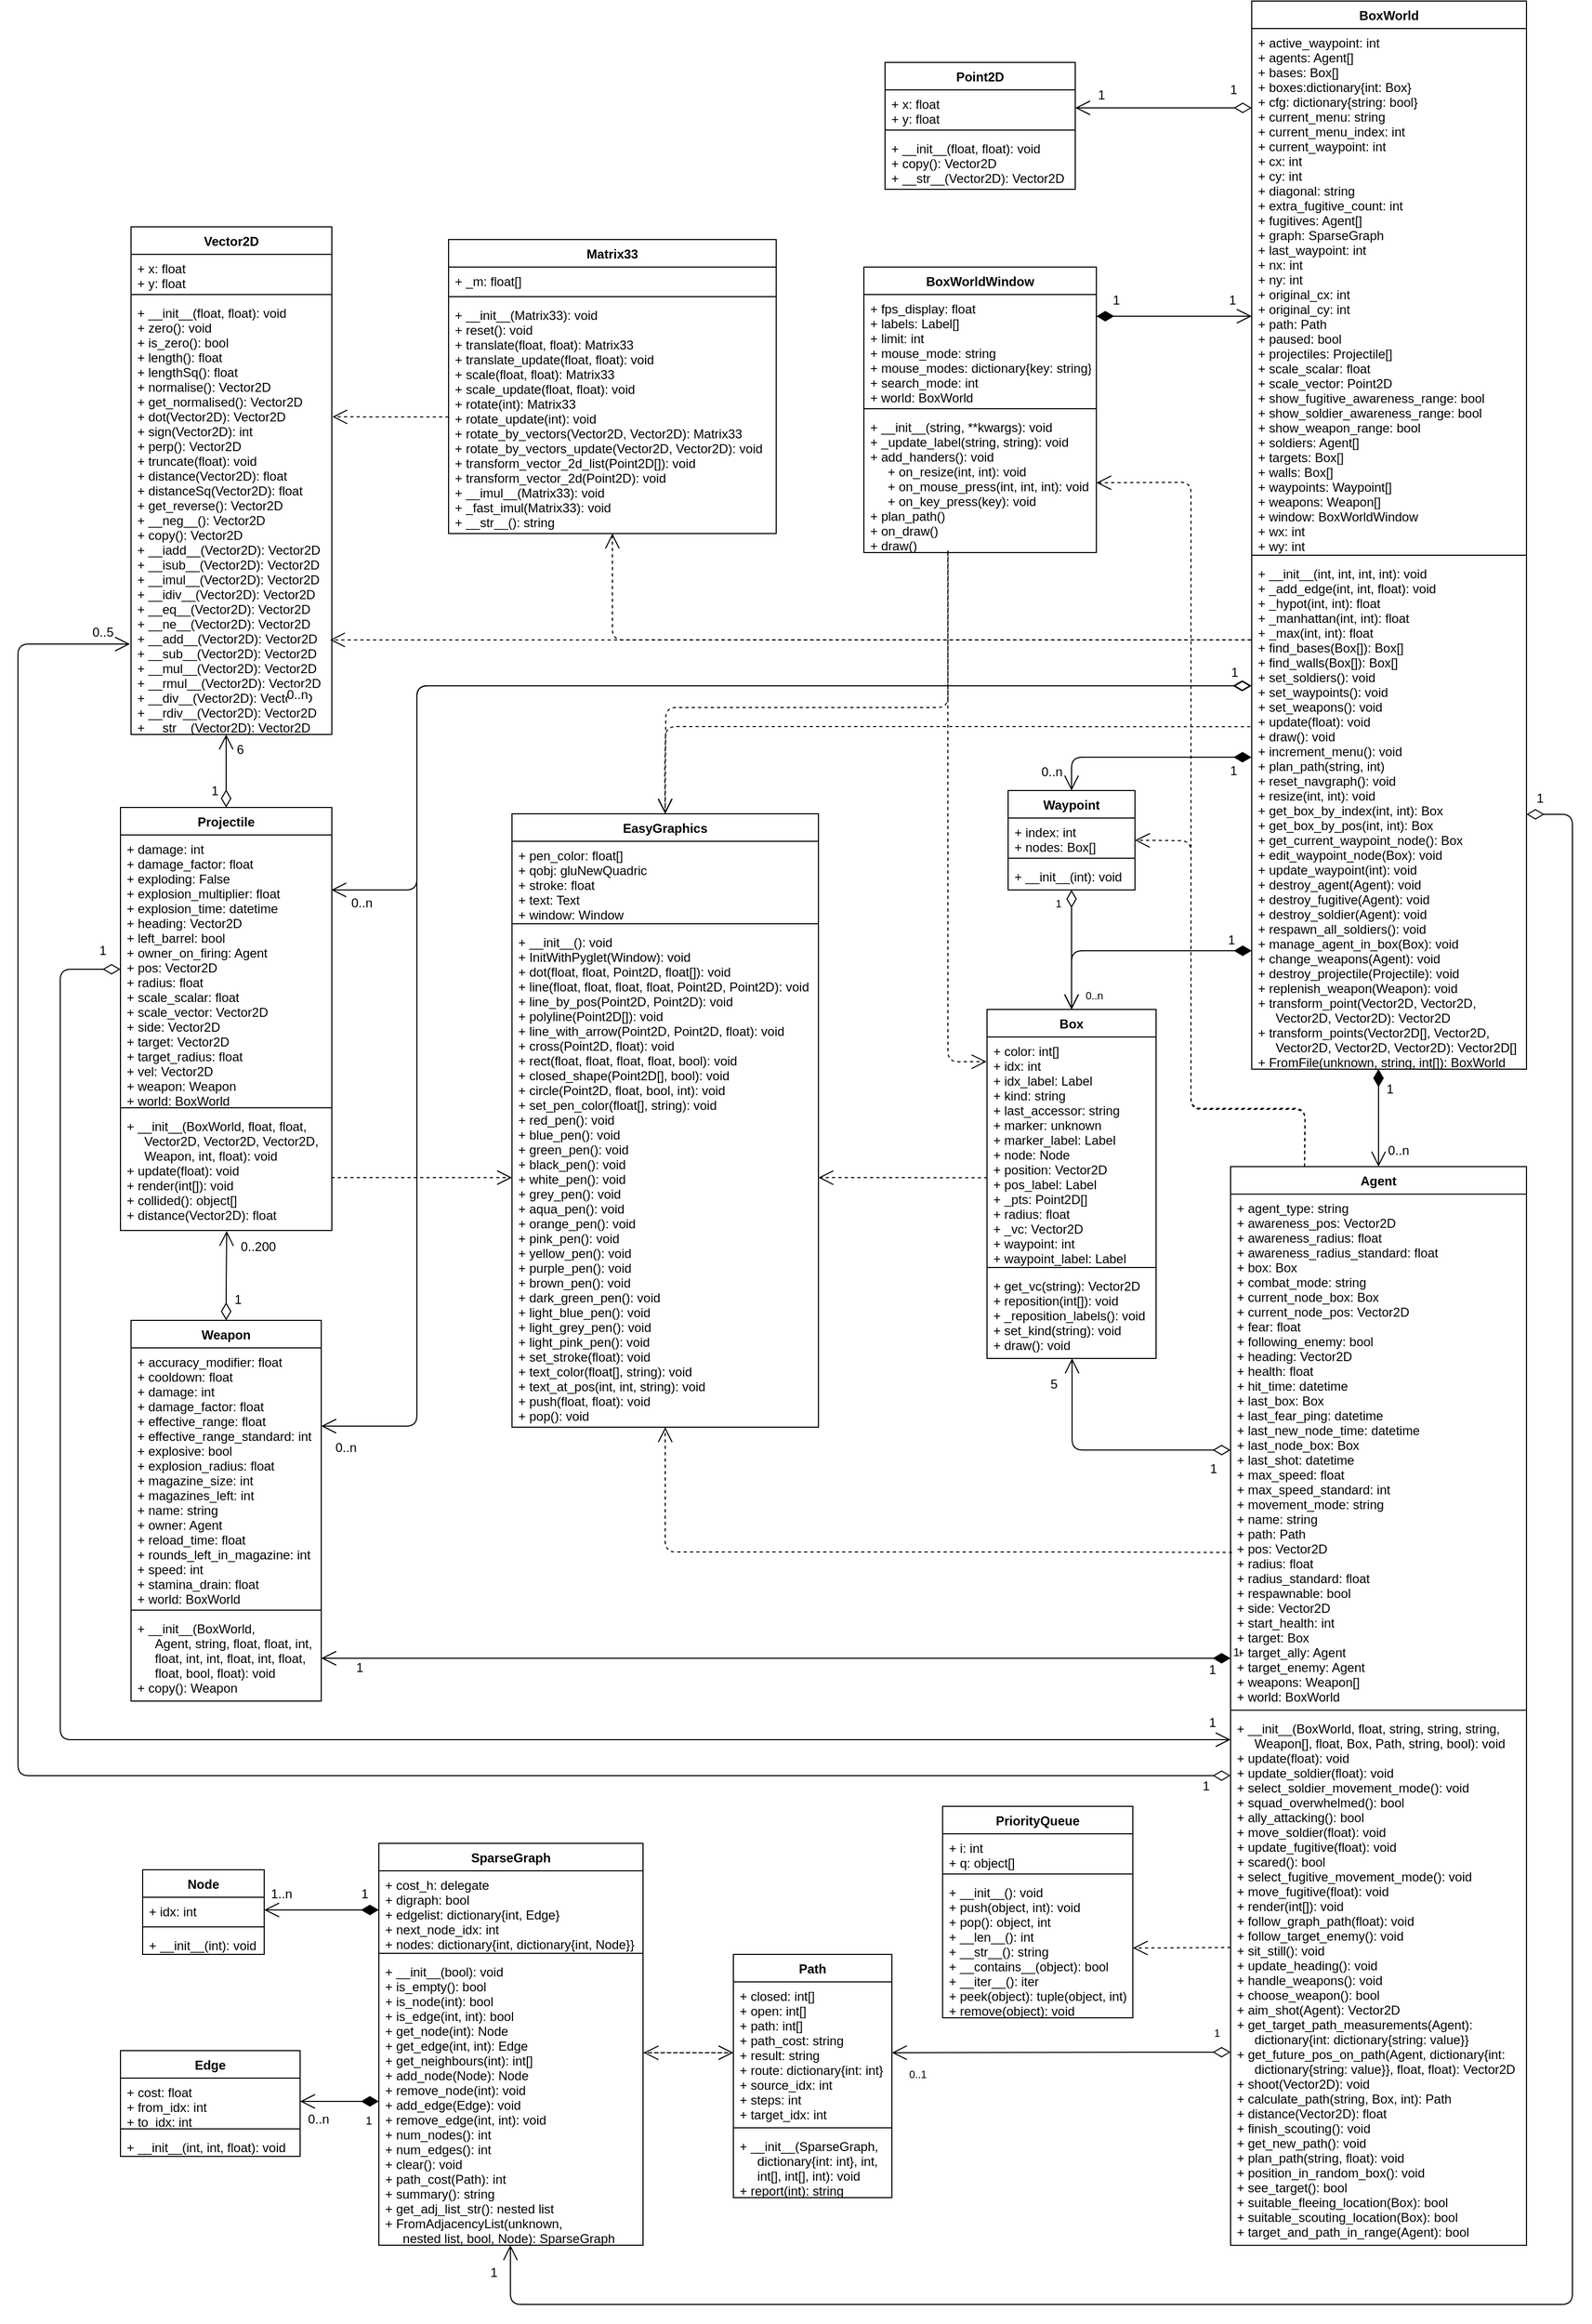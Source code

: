 <mxfile version="10.7.7" type="device"><diagram id="kBVeQLjihvuIr3LydvSI" name="Page-1"><mxGraphModel dx="4922" dy="1430" grid="1" gridSize="10" guides="1" tooltips="1" connect="1" arrows="1" fold="1" page="1" pageScale="1" pageWidth="827" pageHeight="1169" math="0" shadow="0"><root><mxCell id="0"/><mxCell id="1" parent="0"/><mxCell id="RNA4TJgJuPubmqXRh0Bs-9" value="Waypoint" style="swimlane;fontStyle=1;align=center;verticalAlign=top;childLayout=stackLayout;horizontal=1;startSize=26;horizontalStack=0;resizeParent=1;resizeParentMax=0;resizeLast=0;collapsible=1;marginBottom=0;" parent="1" vertex="1"><mxGeometry x="-613" y="848.5" width="120" height="94" as="geometry"/></mxCell><mxCell id="RNA4TJgJuPubmqXRh0Bs-10" value="+ index: int&#10;+ nodes: Box[] &#10;" style="text;strokeColor=none;fillColor=none;align=left;verticalAlign=top;spacingLeft=4;spacingRight=4;overflow=hidden;rotatable=0;points=[[0,0.5],[1,0.5]];portConstraint=eastwest;" parent="RNA4TJgJuPubmqXRh0Bs-9" vertex="1"><mxGeometry y="26" width="120" height="34" as="geometry"/></mxCell><mxCell id="RNA4TJgJuPubmqXRh0Bs-11" value="" style="line;strokeWidth=1;fillColor=none;align=left;verticalAlign=middle;spacingTop=-1;spacingLeft=3;spacingRight=3;rotatable=0;labelPosition=right;points=[];portConstraint=eastwest;" parent="RNA4TJgJuPubmqXRh0Bs-9" vertex="1"><mxGeometry y="60" width="120" height="8" as="geometry"/></mxCell><mxCell id="RNA4TJgJuPubmqXRh0Bs-12" value="+ __init__(int): void" style="text;strokeColor=none;fillColor=none;align=left;verticalAlign=top;spacingLeft=4;spacingRight=4;overflow=hidden;rotatable=0;points=[[0,0.5],[1,0.5]];portConstraint=eastwest;" parent="RNA4TJgJuPubmqXRh0Bs-9" vertex="1"><mxGeometry y="68" width="120" height="26" as="geometry"/></mxCell><mxCell id="RNA4TJgJuPubmqXRh0Bs-13" value="Box" style="swimlane;fontStyle=1;align=center;verticalAlign=top;childLayout=stackLayout;horizontal=1;startSize=26;horizontalStack=0;resizeParent=1;resizeParentMax=0;resizeLast=0;collapsible=1;marginBottom=0;" parent="1" vertex="1"><mxGeometry x="-633" y="1055.5" width="160" height="330" as="geometry"/></mxCell><mxCell id="RNA4TJgJuPubmqXRh0Bs-14" value="+ color: int[]&#10;+ idx: int&#10;+ idx_label: Label&#10;+ kind: string&#10;+ last_accessor: string&#10;+ marker: unknown&#10;+ marker_label: Label&#10;+ node: Node&#10;+ position: Vector2D&#10;+ pos_label: Label&#10;+ _pts: Point2D[]&#10;+ radius: float&#10;+ _vc: Vector2D&#10;+ waypoint: int&#10;+ waypoint_label: Label" style="text;strokeColor=none;fillColor=none;align=left;verticalAlign=top;spacingLeft=4;spacingRight=4;overflow=hidden;rotatable=0;points=[[0,0.5],[1,0.5]];portConstraint=eastwest;" parent="RNA4TJgJuPubmqXRh0Bs-13" vertex="1"><mxGeometry y="26" width="160" height="214" as="geometry"/></mxCell><mxCell id="RNA4TJgJuPubmqXRh0Bs-15" value="" style="line;strokeWidth=1;fillColor=none;align=left;verticalAlign=middle;spacingTop=-1;spacingLeft=3;spacingRight=3;rotatable=0;labelPosition=right;points=[];portConstraint=eastwest;" parent="RNA4TJgJuPubmqXRh0Bs-13" vertex="1"><mxGeometry y="240" width="160" height="8" as="geometry"/></mxCell><mxCell id="RNA4TJgJuPubmqXRh0Bs-16" value="+ get_vc(string): Vector2D&#10;+ reposition(int[]): void&#10;+ _reposition_labels(): void&#10;+ set_kind(string): void&#10;+ draw(): void&#10;" style="text;strokeColor=none;fillColor=none;align=left;verticalAlign=top;spacingLeft=4;spacingRight=4;overflow=hidden;rotatable=0;points=[[0,0.5],[1,0.5]];portConstraint=eastwest;" parent="RNA4TJgJuPubmqXRh0Bs-13" vertex="1"><mxGeometry y="248" width="160" height="82" as="geometry"/></mxCell><mxCell id="RNA4TJgJuPubmqXRh0Bs-22" value="BoxWorld" style="swimlane;fontStyle=1;align=center;verticalAlign=top;childLayout=stackLayout;horizontal=1;startSize=26;horizontalStack=0;resizeParent=1;resizeParentMax=0;resizeLast=0;collapsible=1;marginBottom=0;" parent="1" vertex="1"><mxGeometry x="-382.5" y="102" width="260" height="1010" as="geometry"/></mxCell><mxCell id="RNA4TJgJuPubmqXRh0Bs-23" value="+ active_waypoint: int&#10;+ agents: Agent[]&#10;+ bases: Box[]&#10;+ boxes:dictionary{int: Box}&#10;+ cfg: dictionary{string: bool}&#10;+ current_menu: string&#10;+ current_menu_index: int&#10;+ current_waypoint: int&#10;+ cx: int&#10;+ cy: int&#10;+ diagonal: string&#10;+ extra_fugitive_count: int&#10;+ fugitives: Agent[]&#10;+ graph: SparseGraph&#10;+ last_waypoint: int&#10;+ nx: int&#10;+ ny: int&#10;+ original_cx: int&#10;+ original_cy: int&#10;+ path: Path&#10;+ paused: bool&#10;+ projectiles: Projectile[]&#10;+ scale_scalar: float&#10;+ scale_vector: Point2D&#10;+ show_fugitive_awareness_range: bool&#10;+ show_soldier_awareness_range: bool&#10;+ show_weapon_range: bool&#10;+ soldiers: Agent[]&#10;+ targets: Box[]&#10;+ walls: Box[]&#10;+ waypoints: Waypoint[]&#10;+ weapons: Weapon[]&#10;+ window: BoxWorldWindow&#10;+ wx: int&#10;+ wy: int&#10;&#10;" style="text;strokeColor=none;fillColor=none;align=left;verticalAlign=top;spacingLeft=4;spacingRight=4;overflow=hidden;rotatable=0;points=[[0,0.5],[1,0.5]];portConstraint=eastwest;" parent="RNA4TJgJuPubmqXRh0Bs-22" vertex="1"><mxGeometry y="26" width="260" height="494" as="geometry"/></mxCell><mxCell id="RNA4TJgJuPubmqXRh0Bs-24" value="" style="line;strokeWidth=1;fillColor=none;align=left;verticalAlign=middle;spacingTop=-1;spacingLeft=3;spacingRight=3;rotatable=0;labelPosition=right;points=[];portConstraint=eastwest;" parent="RNA4TJgJuPubmqXRh0Bs-22" vertex="1"><mxGeometry y="520" width="260" height="8" as="geometry"/></mxCell><mxCell id="RNA4TJgJuPubmqXRh0Bs-25" value="+ __init__(int, int, int, int): void&#10;+ _add_edge(int, int, float): void&#10;+ _hypot(int, int): float&#10;+ _manhattan(int, int): float&#10;+ _max(int, int): float&#10;+ find_bases(Box[]): Box[]&#10;+ find_walls(Box[]): Box[]&#10;+ set_soldiers(): void&#10;+ set_waypoints(): void&#10;+ set_weapons(): void&#10;+ update(float): void&#10;+ draw(): void&#10;+ increment_menu(): void&#10;+ plan_path(string, int)&#10;+ reset_navgraph(): void&#10;+ resize(int, int): void&#10;+ get_box_by_index(int, int): Box&#10;+ get_box_by_pos(int, int): Box&#10;+ get_current_waypoint_node(): Box&#10;+ edit_waypoint_node(Box): void&#10;+ update_waypoint(int): void&#10;+ destroy_agent(Agent): void&#10;+ destroy_fugitive(Agent): void&#10;+ destroy_soldier(Agent): void&#10;+ respawn_all_soldiers(): void&#10;+ manage_agent_in_box(Box): void&#10;+ change_weapons(Agent): void&#10;+ destroy_projectile(Projectile): void&#10;+ replenish_weapon(Weapon): void&#10;+ transform_point(Vector2D, Vector2D, &#10;     Vector2D, Vector2D): Vector2D&#10;+ transform_points(Vector2D[], Vector2D, &#10;     Vector2D, Vector2D, Vector2D): Vector2D[]&#10;+ FromFile(unknown, string, int[]): BoxWorld" style="text;strokeColor=none;fillColor=none;align=left;verticalAlign=top;spacingLeft=4;spacingRight=4;overflow=hidden;rotatable=0;points=[[0,0.5],[1,0.5]];portConstraint=eastwest;" parent="RNA4TJgJuPubmqXRh0Bs-22" vertex="1"><mxGeometry y="528" width="260" height="482" as="geometry"/></mxCell><mxCell id="RNA4TJgJuPubmqXRh0Bs-26" value="Matrix33" style="swimlane;fontStyle=1;align=center;verticalAlign=top;childLayout=stackLayout;horizontal=1;startSize=26;horizontalStack=0;resizeParent=1;resizeParentMax=0;resizeLast=0;collapsible=1;marginBottom=0;" parent="1" vertex="1"><mxGeometry x="-1142.5" y="327.5" width="310" height="278" as="geometry"/></mxCell><mxCell id="RNA4TJgJuPubmqXRh0Bs-27" value="+ _m: float[]" style="text;strokeColor=none;fillColor=none;align=left;verticalAlign=top;spacingLeft=4;spacingRight=4;overflow=hidden;rotatable=0;points=[[0,0.5],[1,0.5]];portConstraint=eastwest;" parent="RNA4TJgJuPubmqXRh0Bs-26" vertex="1"><mxGeometry y="26" width="310" height="24" as="geometry"/></mxCell><mxCell id="RNA4TJgJuPubmqXRh0Bs-28" value="" style="line;strokeWidth=1;fillColor=none;align=left;verticalAlign=middle;spacingTop=-1;spacingLeft=3;spacingRight=3;rotatable=0;labelPosition=right;points=[];portConstraint=eastwest;" parent="RNA4TJgJuPubmqXRh0Bs-26" vertex="1"><mxGeometry y="50" width="310" height="8" as="geometry"/></mxCell><mxCell id="RNA4TJgJuPubmqXRh0Bs-29" value="+ __init__(Matrix33): void&#10;+ reset(): void&#10;+ translate(float, float): Matrix33&#10;+ translate_update(float, float): void&#10;+ scale(float, float): Matrix33&#10;+ scale_update(float, float): void&#10;+ rotate(int): Matrix33&#10;+ rotate_update(int): void&#10;+ rotate_by_vectors(Vector2D, Vector2D): Matrix33&#10;+ rotate_by_vectors_update(Vector2D, Vector2D): void&#10;+ transform_vector_2d_list(Point2D[]): void&#10;+ transform_vector_2d(Point2D): void&#10;+ __imul__(Matrix33): void&#10;+ _fast_imul(Matrix33): void&#10;+ __str__(): string" style="text;strokeColor=none;fillColor=none;align=left;verticalAlign=top;spacingLeft=4;spacingRight=4;overflow=hidden;rotatable=0;points=[[0,0.5],[1,0.5]];portConstraint=eastwest;" parent="RNA4TJgJuPubmqXRh0Bs-26" vertex="1"><mxGeometry y="58" width="310" height="220" as="geometry"/></mxCell><mxCell id="RNA4TJgJuPubmqXRh0Bs-30" value="Vector2D" style="swimlane;fontStyle=1;align=center;verticalAlign=top;childLayout=stackLayout;horizontal=1;startSize=26;horizontalStack=0;resizeParent=1;resizeParentMax=0;resizeLast=0;collapsible=1;marginBottom=0;" parent="1" vertex="1"><mxGeometry x="-1443" y="315.5" width="190" height="480" as="geometry"/></mxCell><mxCell id="RNA4TJgJuPubmqXRh0Bs-31" value="+ x: float&#10;+ y: float&#10;" style="text;strokeColor=none;fillColor=none;align=left;verticalAlign=top;spacingLeft=4;spacingRight=4;overflow=hidden;rotatable=0;points=[[0,0.5],[1,0.5]];portConstraint=eastwest;" parent="RNA4TJgJuPubmqXRh0Bs-30" vertex="1"><mxGeometry y="26" width="190" height="34" as="geometry"/></mxCell><mxCell id="RNA4TJgJuPubmqXRh0Bs-32" value="" style="line;strokeWidth=1;fillColor=none;align=left;verticalAlign=middle;spacingTop=-1;spacingLeft=3;spacingRight=3;rotatable=0;labelPosition=right;points=[];portConstraint=eastwest;" parent="RNA4TJgJuPubmqXRh0Bs-30" vertex="1"><mxGeometry y="60" width="190" height="8" as="geometry"/></mxCell><mxCell id="RNA4TJgJuPubmqXRh0Bs-33" value="+ __init__(float, float): void&#10;+ zero(): void&#10;+ is_zero(): bool&#10;+ length(): float&#10;+ lengthSq(): float&#10;+ normalise(): Vector2D&#10;+ get_normalised(): Vector2D&#10;+ dot(Vector2D): Vector2D&#10;+ sign(Vector2D): int&#10;+ perp(): Vector2D&#10;+ truncate(float): void&#10;+ distance(Vector2D): float&#10;+ distanceSq(Vector2D): float&#10;+ get_reverse(): Vector2D&#10;+ __neg__(): Vector2D&#10;+ copy(): Vector2D&#10;+ __iadd__(Vector2D): Vector2D&#10;+ __isub__(Vector2D): Vector2D&#10;+ __imul__(Vector2D): Vector2D&#10;+ __idiv__(Vector2D): Vector2D&#10;+ __eq__(Vector2D): Vector2D&#10;+ __ne__(Vector2D): Vector2D&#10;+ __add__(Vector2D): Vector2D&#10;+ __sub__(Vector2D): Vector2D&#10;+ __mul__(Vector2D): Vector2D&#10;+ __rmul__(Vector2D): Vector2D&#10;+ __div__(Vector2D): Vector2D&#10;+ __rdiv__(Vector2D): Vector2D&#10;+ __str__(Vector2D): Vector2D&#10;" style="text;strokeColor=none;fillColor=none;align=left;verticalAlign=top;spacingLeft=4;spacingRight=4;overflow=hidden;rotatable=0;points=[[0,0.5],[1,0.5]];portConstraint=eastwest;" parent="RNA4TJgJuPubmqXRh0Bs-30" vertex="1"><mxGeometry y="68" width="190" height="412" as="geometry"/></mxCell><mxCell id="RNA4TJgJuPubmqXRh0Bs-34" value="Point2D" style="swimlane;fontStyle=1;align=center;verticalAlign=top;childLayout=stackLayout;horizontal=1;startSize=26;horizontalStack=0;resizeParent=1;resizeParentMax=0;resizeLast=0;collapsible=1;marginBottom=0;" parent="1" vertex="1"><mxGeometry x="-729.5" y="160" width="180" height="120" as="geometry"/></mxCell><mxCell id="RNA4TJgJuPubmqXRh0Bs-35" value="+ x: float&#10;+ y: float&#10;" style="text;strokeColor=none;fillColor=none;align=left;verticalAlign=top;spacingLeft=4;spacingRight=4;overflow=hidden;rotatable=0;points=[[0,0.5],[1,0.5]];portConstraint=eastwest;" parent="RNA4TJgJuPubmqXRh0Bs-34" vertex="1"><mxGeometry y="26" width="180" height="34" as="geometry"/></mxCell><mxCell id="RNA4TJgJuPubmqXRh0Bs-36" value="" style="line;strokeWidth=1;fillColor=none;align=left;verticalAlign=middle;spacingTop=-1;spacingLeft=3;spacingRight=3;rotatable=0;labelPosition=right;points=[];portConstraint=eastwest;" parent="RNA4TJgJuPubmqXRh0Bs-34" vertex="1"><mxGeometry y="60" width="180" height="8" as="geometry"/></mxCell><mxCell id="RNA4TJgJuPubmqXRh0Bs-37" value="+ __init__(float, float): void&#10;+ copy(): Vector2D&#10;+ __str__(Vector2D): Vector2D&#10;" style="text;strokeColor=none;fillColor=none;align=left;verticalAlign=top;spacingLeft=4;spacingRight=4;overflow=hidden;rotatable=0;points=[[0,0.5],[1,0.5]];portConstraint=eastwest;" parent="RNA4TJgJuPubmqXRh0Bs-34" vertex="1"><mxGeometry y="68" width="180" height="52" as="geometry"/></mxCell><mxCell id="RNA4TJgJuPubmqXRh0Bs-38" value="EasyGraphics" style="swimlane;fontStyle=1;align=center;verticalAlign=top;childLayout=stackLayout;horizontal=1;startSize=26;horizontalStack=0;resizeParent=1;resizeParentMax=0;resizeLast=0;collapsible=1;marginBottom=0;" parent="1" vertex="1"><mxGeometry x="-1082.5" y="870.5" width="290" height="580" as="geometry"/></mxCell><mxCell id="RNA4TJgJuPubmqXRh0Bs-39" value="+ pen_color: float[]&#10;+ qobj: gluNewQuadric&#10;+ stroke: float&#10;+ text: Text&#10;+ window: Window&#10;" style="text;strokeColor=none;fillColor=none;align=left;verticalAlign=top;spacingLeft=4;spacingRight=4;overflow=hidden;rotatable=0;points=[[0,0.5],[1,0.5]];portConstraint=eastwest;" parent="RNA4TJgJuPubmqXRh0Bs-38" vertex="1"><mxGeometry y="26" width="290" height="74" as="geometry"/></mxCell><mxCell id="RNA4TJgJuPubmqXRh0Bs-40" value="" style="line;strokeWidth=1;fillColor=none;align=left;verticalAlign=middle;spacingTop=-1;spacingLeft=3;spacingRight=3;rotatable=0;labelPosition=right;points=[];portConstraint=eastwest;" parent="RNA4TJgJuPubmqXRh0Bs-38" vertex="1"><mxGeometry y="100" width="290" height="8" as="geometry"/></mxCell><mxCell id="RNA4TJgJuPubmqXRh0Bs-41" value="+ __init__(): void&#10;+ InitWithPyglet(Window): void&#10;+ dot(float, float, Point2D, float[]): void&#10;+ line(float, float, float, float, Point2D, Point2D): void&#10;+ line_by_pos(Point2D, Point2D): void&#10;+ polyline(Point2D[]): void&#10;+ line_with_arrow(Point2D, Point2D, float): void&#10;+ cross(Point2D, float): void&#10;+ rect(float, float, float, float, bool): void&#10;+ closed_shape(Point2D[], bool): void&#10;+ circle(Point2D, float, bool, int): void&#10;+ set_pen_color(float[], string): void &#10;+ red_pen(): void&#10;+ blue_pen(): void&#10;+ green_pen(): void&#10;+ black_pen(): void&#10;+ white_pen(): void&#10;+ grey_pen(): void&#10;+ aqua_pen(): void&#10;+ orange_pen(): void&#10;+ pink_pen(): void&#10;+ yellow_pen(): void&#10;+ purple_pen(): void&#10;+ brown_pen(): void&#10;+ dark_green_pen(): void&#10;+ light_blue_pen(): void&#10;+ light_grey_pen(): void&#10;+ light_pink_pen(): void&#10;+ set_stroke(float): void&#10;+ text_color(float[], string): void&#10;+ text_at_pos(int, int, string): void&#10;+ push(float, float): void&#10;+ pop(): void" style="text;strokeColor=none;fillColor=none;align=left;verticalAlign=top;spacingLeft=4;spacingRight=4;overflow=hidden;rotatable=0;points=[[0,0.5],[1,0.5]];portConstraint=eastwest;" parent="RNA4TJgJuPubmqXRh0Bs-38" vertex="1"><mxGeometry y="108" width="290" height="472" as="geometry"/></mxCell><mxCell id="RNA4TJgJuPubmqXRh0Bs-42" value="Node" style="swimlane;fontStyle=1;align=center;verticalAlign=top;childLayout=stackLayout;horizontal=1;startSize=26;horizontalStack=0;resizeParent=1;resizeParentMax=0;resizeLast=0;collapsible=1;marginBottom=0;" parent="1" vertex="1"><mxGeometry x="-1432" y="1869" width="115" height="80" as="geometry"/></mxCell><mxCell id="RNA4TJgJuPubmqXRh0Bs-43" value="+ idx: int&#10;" style="text;strokeColor=none;fillColor=none;align=left;verticalAlign=top;spacingLeft=4;spacingRight=4;overflow=hidden;rotatable=0;points=[[0,0.5],[1,0.5]];portConstraint=eastwest;" parent="RNA4TJgJuPubmqXRh0Bs-42" vertex="1"><mxGeometry y="26" width="115" height="24" as="geometry"/></mxCell><mxCell id="RNA4TJgJuPubmqXRh0Bs-44" value="" style="line;strokeWidth=1;fillColor=none;align=left;verticalAlign=middle;spacingTop=-1;spacingLeft=3;spacingRight=3;rotatable=0;labelPosition=right;points=[];portConstraint=eastwest;" parent="RNA4TJgJuPubmqXRh0Bs-42" vertex="1"><mxGeometry y="50" width="115" height="8" as="geometry"/></mxCell><mxCell id="RNA4TJgJuPubmqXRh0Bs-45" value="+ __init__(int): void" style="text;strokeColor=none;fillColor=none;align=left;verticalAlign=top;spacingLeft=4;spacingRight=4;overflow=hidden;rotatable=0;points=[[0,0.5],[1,0.5]];portConstraint=eastwest;" parent="RNA4TJgJuPubmqXRh0Bs-42" vertex="1"><mxGeometry y="58" width="115" height="22" as="geometry"/></mxCell><mxCell id="RNA4TJgJuPubmqXRh0Bs-46" value="Edge" style="swimlane;fontStyle=1;align=center;verticalAlign=top;childLayout=stackLayout;horizontal=1;startSize=26;horizontalStack=0;resizeParent=1;resizeParentMax=0;resizeLast=0;collapsible=1;marginBottom=0;" parent="1" vertex="1"><mxGeometry x="-1453" y="2040" width="170" height="100" as="geometry"/></mxCell><mxCell id="RNA4TJgJuPubmqXRh0Bs-47" value="+ cost: float&#10;+ from_idx: int&#10;+ to_idx: int&#10;" style="text;strokeColor=none;fillColor=none;align=left;verticalAlign=top;spacingLeft=4;spacingRight=4;overflow=hidden;rotatable=0;points=[[0,0.5],[1,0.5]];portConstraint=eastwest;" parent="RNA4TJgJuPubmqXRh0Bs-46" vertex="1"><mxGeometry y="26" width="170" height="44" as="geometry"/></mxCell><mxCell id="RNA4TJgJuPubmqXRh0Bs-48" value="" style="line;strokeWidth=1;fillColor=none;align=left;verticalAlign=middle;spacingTop=-1;spacingLeft=3;spacingRight=3;rotatable=0;labelPosition=right;points=[];portConstraint=eastwest;" parent="RNA4TJgJuPubmqXRh0Bs-46" vertex="1"><mxGeometry y="70" width="170" height="8" as="geometry"/></mxCell><mxCell id="RNA4TJgJuPubmqXRh0Bs-49" value="+ __init__(int, int, float): void" style="text;strokeColor=none;fillColor=none;align=left;verticalAlign=top;spacingLeft=4;spacingRight=4;overflow=hidden;rotatable=0;points=[[0,0.5],[1,0.5]];portConstraint=eastwest;" parent="RNA4TJgJuPubmqXRh0Bs-46" vertex="1"><mxGeometry y="78" width="170" height="22" as="geometry"/></mxCell><mxCell id="RNA4TJgJuPubmqXRh0Bs-50" value="SparseGraph" style="swimlane;fontStyle=1;align=center;verticalAlign=top;childLayout=stackLayout;horizontal=1;startSize=26;horizontalStack=0;resizeParent=1;resizeParentMax=0;resizeLast=0;collapsible=1;marginBottom=0;" parent="1" vertex="1"><mxGeometry x="-1208.5" y="1844" width="250" height="380" as="geometry"/></mxCell><mxCell id="RNA4TJgJuPubmqXRh0Bs-51" value="+ cost_h: delegate&#10;+ digraph: bool&#10;+ edgelist: dictionary{int, Edge}&#10;+ next_node_idx: int&#10;+ nodes: dictionary{int, dictionary{int, Node}}&#10;&#10;" style="text;strokeColor=none;fillColor=none;align=left;verticalAlign=top;spacingLeft=4;spacingRight=4;overflow=hidden;rotatable=0;points=[[0,0.5],[1,0.5]];portConstraint=eastwest;" parent="RNA4TJgJuPubmqXRh0Bs-50" vertex="1"><mxGeometry y="26" width="250" height="74" as="geometry"/></mxCell><mxCell id="RNA4TJgJuPubmqXRh0Bs-52" value="" style="line;strokeWidth=1;fillColor=none;align=left;verticalAlign=middle;spacingTop=-1;spacingLeft=3;spacingRight=3;rotatable=0;labelPosition=right;points=[];portConstraint=eastwest;" parent="RNA4TJgJuPubmqXRh0Bs-50" vertex="1"><mxGeometry y="100" width="250" height="8" as="geometry"/></mxCell><mxCell id="RNA4TJgJuPubmqXRh0Bs-53" value="+ __init__(bool): void&#10;+ is_empty(): bool&#10;+ is_node(int): bool&#10;+ is_edge(int, int): bool&#10;+ get_node(int): Node&#10;+ get_edge(int, int): Edge&#10;+ get_neighbours(int): int[]&#10;+ add_node(Node): Node&#10;+ remove_node(int): void&#10;+ add_edge(Edge): void&#10;+ remove_edge(int, int): void&#10;+ num_nodes(): int&#10;+ num_edges(): int&#10;+ clear(): void&#10;+ path_cost(Path): int&#10;+ summary(): string&#10;+ get_adj_list_str(): nested list&#10;+ FromAdjacencyList(unknown, &#10;     nested list, bool, Node): SparseGraph&#10;" style="text;strokeColor=none;fillColor=none;align=left;verticalAlign=top;spacingLeft=4;spacingRight=4;overflow=hidden;rotatable=0;points=[[0,0.5],[1,0.5]];portConstraint=eastwest;" parent="RNA4TJgJuPubmqXRh0Bs-50" vertex="1"><mxGeometry y="108" width="250" height="272" as="geometry"/></mxCell><mxCell id="RNA4TJgJuPubmqXRh0Bs-54" value="PriorityQueue&#10;" style="swimlane;fontStyle=1;align=center;verticalAlign=top;childLayout=stackLayout;horizontal=1;startSize=26;horizontalStack=0;resizeParent=1;resizeParentMax=0;resizeLast=0;collapsible=1;marginBottom=0;" parent="1" vertex="1"><mxGeometry x="-675" y="1809" width="180" height="200" as="geometry"/></mxCell><mxCell id="RNA4TJgJuPubmqXRh0Bs-55" value="+ i: int&#10;+ q: object[]&#10;" style="text;strokeColor=none;fillColor=none;align=left;verticalAlign=top;spacingLeft=4;spacingRight=4;overflow=hidden;rotatable=0;points=[[0,0.5],[1,0.5]];portConstraint=eastwest;" parent="RNA4TJgJuPubmqXRh0Bs-54" vertex="1"><mxGeometry y="26" width="180" height="34" as="geometry"/></mxCell><mxCell id="RNA4TJgJuPubmqXRh0Bs-56" value="" style="line;strokeWidth=1;fillColor=none;align=left;verticalAlign=middle;spacingTop=-1;spacingLeft=3;spacingRight=3;rotatable=0;labelPosition=right;points=[];portConstraint=eastwest;" parent="RNA4TJgJuPubmqXRh0Bs-54" vertex="1"><mxGeometry y="60" width="180" height="8" as="geometry"/></mxCell><mxCell id="RNA4TJgJuPubmqXRh0Bs-57" value="+ __init__(): void&#10;+ push(object, int): void&#10;+ pop(): object, int&#10;+ __len__(): int&#10;+ __str__(): string&#10;+ __contains__(object): bool&#10;+ __iter__(): iter&#10;+ peek(object): tuple(object, int)&#10;+ remove(object): void&#10;" style="text;strokeColor=none;fillColor=none;align=left;verticalAlign=top;spacingLeft=4;spacingRight=4;overflow=hidden;rotatable=0;points=[[0,0.5],[1,0.5]];portConstraint=eastwest;" parent="RNA4TJgJuPubmqXRh0Bs-54" vertex="1"><mxGeometry y="68" width="180" height="132" as="geometry"/></mxCell><mxCell id="RNA4TJgJuPubmqXRh0Bs-58" value="Path" style="swimlane;fontStyle=1;align=center;verticalAlign=top;childLayout=stackLayout;horizontal=1;startSize=26;horizontalStack=0;resizeParent=1;resizeParentMax=0;resizeLast=0;collapsible=1;marginBottom=0;" parent="1" vertex="1"><mxGeometry x="-873" y="1949" width="150" height="230" as="geometry"/></mxCell><mxCell id="RNA4TJgJuPubmqXRh0Bs-59" value="+ closed: int[]&#10;+ open: int[]&#10;+ path: int[]&#10;+ path_cost: string&#10;+ result: string&#10;+ route: dictionary{int: int}&#10;+ source_idx: int&#10;+ steps: int&#10;+ target_idx: int&#10;" style="text;strokeColor=none;fillColor=none;align=left;verticalAlign=top;spacingLeft=4;spacingRight=4;overflow=hidden;rotatable=0;points=[[0,0.5],[1,0.5]];portConstraint=eastwest;" parent="RNA4TJgJuPubmqXRh0Bs-58" vertex="1"><mxGeometry y="26" width="150" height="134" as="geometry"/></mxCell><mxCell id="RNA4TJgJuPubmqXRh0Bs-60" value="" style="line;strokeWidth=1;fillColor=none;align=left;verticalAlign=middle;spacingTop=-1;spacingLeft=3;spacingRight=3;rotatable=0;labelPosition=right;points=[];portConstraint=eastwest;" parent="RNA4TJgJuPubmqXRh0Bs-58" vertex="1"><mxGeometry y="160" width="150" height="8" as="geometry"/></mxCell><mxCell id="RNA4TJgJuPubmqXRh0Bs-61" value="+ __init__(SparseGraph, &#10;     dictionary{int: int}, int,&#10;     int[], int[], int): void&#10;+ report(int): string&#10;" style="text;strokeColor=none;fillColor=none;align=left;verticalAlign=top;spacingLeft=4;spacingRight=4;overflow=hidden;rotatable=0;points=[[0,0.5],[1,0.5]];portConstraint=eastwest;" parent="RNA4TJgJuPubmqXRh0Bs-58" vertex="1"><mxGeometry y="168" width="150" height="62" as="geometry"/></mxCell><mxCell id="RNA4TJgJuPubmqXRh0Bs-62" value="Projectile" style="swimlane;fontStyle=1;align=center;verticalAlign=top;childLayout=stackLayout;horizontal=1;startSize=26;horizontalStack=0;resizeParent=1;resizeParentMax=0;resizeLast=0;collapsible=1;marginBottom=0;" parent="1" vertex="1"><mxGeometry x="-1453" y="864.5" width="200" height="400" as="geometry"/></mxCell><mxCell id="RNA4TJgJuPubmqXRh0Bs-63" value="+ damage: int&#10;+ damage_factor: float&#10;+ exploding: False&#10;+ explosion_multiplier: float&#10;+ explosion_time: datetime&#10;+ heading: Vector2D&#10;+ left_barrel: bool&#10;+ owner_on_firing: Agent&#10;+ pos: Vector2D&#10;+ radius: float&#10;+ scale_scalar: float&#10;+ scale_vector: Vector2D&#10;+ side: Vector2D&#10;+ target: Vector2D&#10;+ target_radius: float&#10;+ vel: Vector2D&#10;+ weapon: Weapon&#10;+ world: BoxWorld" style="text;strokeColor=none;fillColor=none;align=left;verticalAlign=top;spacingLeft=4;spacingRight=4;overflow=hidden;rotatable=0;points=[[0,0.5],[1,0.5]];portConstraint=eastwest;" parent="RNA4TJgJuPubmqXRh0Bs-62" vertex="1"><mxGeometry y="26" width="200" height="254" as="geometry"/></mxCell><mxCell id="RNA4TJgJuPubmqXRh0Bs-64" value="" style="line;strokeWidth=1;fillColor=none;align=left;verticalAlign=middle;spacingTop=-1;spacingLeft=3;spacingRight=3;rotatable=0;labelPosition=right;points=[];portConstraint=eastwest;" parent="RNA4TJgJuPubmqXRh0Bs-62" vertex="1"><mxGeometry y="280" width="200" height="8" as="geometry"/></mxCell><mxCell id="RNA4TJgJuPubmqXRh0Bs-65" value="+ __init__(BoxWorld, float, float, &#10;     Vector2D, Vector2D, Vector2D, &#10;     Weapon, int, float): void&#10;+ update(float): void&#10;+ render(int[]): void&#10;+ collided(): object[]&#10;+ distance(Vector2D): float&#10;" style="text;strokeColor=none;fillColor=none;align=left;verticalAlign=top;spacingLeft=4;spacingRight=4;overflow=hidden;rotatable=0;points=[[0,0.5],[1,0.5]];portConstraint=eastwest;" parent="RNA4TJgJuPubmqXRh0Bs-62" vertex="1"><mxGeometry y="288" width="200" height="112" as="geometry"/></mxCell><mxCell id="RNA4TJgJuPubmqXRh0Bs-70" value="Weapon" style="swimlane;fontStyle=1;align=center;verticalAlign=top;childLayout=stackLayout;horizontal=1;startSize=26;horizontalStack=0;resizeParent=1;resizeParentMax=0;resizeLast=0;collapsible=1;marginBottom=0;" parent="1" vertex="1"><mxGeometry x="-1443" y="1349.5" width="180" height="360" as="geometry"/></mxCell><mxCell id="RNA4TJgJuPubmqXRh0Bs-71" value="+ accuracy_modifier: float&#10;+ cooldown: float&#10;+ damage: int&#10;+ damage_factor: float&#10;+ effective_range: float&#10;+ effective_range_standard: int&#10;+ explosive: bool&#10;+ explosion_radius: float&#10;+ magazine_size: int&#10;+ magazines_left: int&#10;+ name: string&#10;+ owner: Agent&#10;+ reload_time: float&#10;+ rounds_left_in_magazine: int&#10;+ speed: int&#10;+ stamina_drain: float&#10;+ world: BoxWorld" style="text;strokeColor=none;fillColor=none;align=left;verticalAlign=top;spacingLeft=4;spacingRight=4;overflow=hidden;rotatable=0;points=[[0,0.5],[1,0.5]];portConstraint=eastwest;" parent="RNA4TJgJuPubmqXRh0Bs-70" vertex="1"><mxGeometry y="26" width="180" height="244" as="geometry"/></mxCell><mxCell id="RNA4TJgJuPubmqXRh0Bs-72" value="" style="line;strokeWidth=1;fillColor=none;align=left;verticalAlign=middle;spacingTop=-1;spacingLeft=3;spacingRight=3;rotatable=0;labelPosition=right;points=[];portConstraint=eastwest;" parent="RNA4TJgJuPubmqXRh0Bs-70" vertex="1"><mxGeometry y="270" width="180" height="8" as="geometry"/></mxCell><mxCell id="RNA4TJgJuPubmqXRh0Bs-73" value="+ __init__(BoxWorld, &#10;     Agent, string, float, float, int, &#10;     float, int, int, float, int, float, &#10;     float, bool, float): void&#10;+ copy(): Weapon&#10;" style="text;strokeColor=none;fillColor=none;align=left;verticalAlign=top;spacingLeft=4;spacingRight=4;overflow=hidden;rotatable=0;points=[[0,0.5],[1,0.5]];portConstraint=eastwest;" parent="RNA4TJgJuPubmqXRh0Bs-70" vertex="1"><mxGeometry y="278" width="180" height="82" as="geometry"/></mxCell><mxCell id="RNA4TJgJuPubmqXRh0Bs-74" value="Agent" style="swimlane;fontStyle=1;align=center;verticalAlign=top;childLayout=stackLayout;horizontal=1;startSize=26;horizontalStack=0;resizeParent=1;resizeParentMax=0;resizeLast=0;collapsible=1;marginBottom=0;" parent="1" vertex="1"><mxGeometry x="-402.5" y="1204.143" width="280" height="1020" as="geometry"/></mxCell><mxCell id="RNA4TJgJuPubmqXRh0Bs-75" value="+ agent_type: string&#10;+ awareness_pos: Vector2D&#10;+ awareness_radius: float&#10;+ awareness_radius_standard: float&#10;+ box: Box&#10;+ combat_mode: string&#10;+ current_node_box: Box&#10;+ current_node_pos: Vector2D&#10;+ fear: float&#10;+ following_enemy: bool&#10;+ heading: Vector2D&#10;+ health: float&#10;+ hit_time: datetime&#10;+ last_box: Box&#10;+ last_fear_ping: datetime&#10;+ last_new_node_time: datetime&#10;+ last_node_box: Box&#10;+ last_shot: datetime&#10;+ max_speed: float&#10;+ max_speed_standard: int&#10;+ movement_mode: string&#10;+ name: string&#10;+ path: Path&#10;+ pos: Vector2D&#10;+ radius: float&#10;+ radius_standard: float&#10;+ respawnable: bool&#10;+ side: Vector2D&#10;+ start_health: int&#10;+ target: Box&#10;+ target_ally: Agent&#10;+ target_enemy: Agent&#10;+ weapons: Weapon[]&#10;+ world: BoxWorld" style="text;strokeColor=none;fillColor=none;align=left;verticalAlign=top;spacingLeft=4;spacingRight=4;overflow=hidden;rotatable=0;points=[[0,0.5],[1,0.5]];portConstraint=eastwest;" parent="RNA4TJgJuPubmqXRh0Bs-74" vertex="1"><mxGeometry y="26" width="280" height="484" as="geometry"/></mxCell><mxCell id="RNA4TJgJuPubmqXRh0Bs-76" value="" style="line;strokeWidth=1;fillColor=none;align=left;verticalAlign=middle;spacingTop=-1;spacingLeft=3;spacingRight=3;rotatable=0;labelPosition=right;points=[];portConstraint=eastwest;" parent="RNA4TJgJuPubmqXRh0Bs-74" vertex="1"><mxGeometry y="510" width="280" height="8" as="geometry"/></mxCell><mxCell id="RNA4TJgJuPubmqXRh0Bs-77" value="+ __init__(BoxWorld, float, string, string, string, &#10;     Weapon[], float, Box, Path, string, bool): void&#10;+ update(float): void&#10;+ update_soldier(float): void&#10;+ select_soldier_movement_mode(): void&#10;+ squad_overwhelmed(): bool&#10;+ ally_attacking(): bool&#10;+ move_soldier(float): void&#10;+ update_fugitive(float): void&#10;+ scared(): bool&#10;+ select_fugitive_movement_mode(): void&#10;+ move_fugitive(float): void&#10;+ render(int[]): void&#10;+ follow_graph_path(float): void&#10;+ follow_target_enemy(): void&#10;+ sit_still(): void&#10;+ update_heading(): void&#10;+ handle_weapons(): void&#10;+ choose_weapon(): bool&#10;+ aim_shot(Agent): Vector2D&#10;+ get_target_path_measurements(Agent): &#10;     dictionary{int: dictionary{string: value}}&#10;+ get_future_pos_on_path(Agent, dictionary{int: &#10;     dictionary{string: value}}, float, float): Vector2D&#10;+ shoot(Vector2D): void&#10;+ calculate_path(string, Box, int): Path&#10;+ distance(Vector2D): float&#10;+ finish_scouting(): void&#10;+ get_new_path(): void&#10;+ plan_path(string, float): void&#10;+ position_in_random_box(): void&#10;+ see_target(): bool&#10;+ suitable_fleeing_location(Box): bool&#10;+ suitable_scouting_location(Box): bool&#10;+ target_and_path_in_range(Agent): bool&#10;" style="text;strokeColor=none;fillColor=none;align=left;verticalAlign=top;spacingLeft=4;spacingRight=4;overflow=hidden;rotatable=0;points=[[0,0.5],[1,0.5]];portConstraint=eastwest;" parent="RNA4TJgJuPubmqXRh0Bs-74" vertex="1"><mxGeometry y="518" width="280" height="502" as="geometry"/></mxCell><mxCell id="RNA4TJgJuPubmqXRh0Bs-91" value="" style="endArrow=open;html=1;endSize=12;startArrow=diamondThin;startSize=14;startFill=0;edgeStyle=orthogonalEdgeStyle;entryX=0.5;entryY=0;entryDx=0;entryDy=0;" parent="1" source="RNA4TJgJuPubmqXRh0Bs-12" target="RNA4TJgJuPubmqXRh0Bs-13" edge="1"><mxGeometry x="0.434" y="-102" relative="1" as="geometry"><mxPoint x="-533" y="808.5" as="sourcePoint"/><mxPoint x="-1321" y="333.5" as="targetPoint"/><Array as="points"><mxPoint x="-553" y="988.5"/><mxPoint x="-553" y="988.5"/></Array><mxPoint x="80" y="39" as="offset"/></mxGeometry></mxCell><mxCell id="RNA4TJgJuPubmqXRh0Bs-92" value="1" style="resizable=0;html=1;align=left;verticalAlign=top;labelBackgroundColor=#ffffff;fontSize=10;" parent="RNA4TJgJuPubmqXRh0Bs-91" connectable="0" vertex="1"><mxGeometry x="-1" relative="1" as="geometry"><mxPoint x="-17" as="offset"/></mxGeometry></mxCell><mxCell id="RNA4TJgJuPubmqXRh0Bs-93" value="0..n" style="resizable=0;html=1;align=right;verticalAlign=top;labelBackgroundColor=#ffffff;fontSize=10;" parent="RNA4TJgJuPubmqXRh0Bs-91" connectable="0" vertex="1"><mxGeometry x="1" relative="1" as="geometry"><mxPoint x="30" y="-25.5" as="offset"/></mxGeometry></mxCell><mxCell id="RNA4TJgJuPubmqXRh0Bs-105" value="" style="endArrow=open;html=1;endSize=12;startArrow=diamondThin;startSize=14;startFill=0;edgeStyle=orthogonalEdgeStyle;entryX=1;entryY=0.5;entryDx=0;entryDy=0;" parent="1" source="RNA4TJgJuPubmqXRh0Bs-77" target="RNA4TJgJuPubmqXRh0Bs-59" edge="1"><mxGeometry relative="1" as="geometry"><mxPoint x="-774.5" y="1381.5" as="sourcePoint"/><mxPoint x="-614.5" y="1381.5" as="targetPoint"/><Array as="points"><mxPoint x="-482.5" y="2041.5"/><mxPoint x="-482.5" y="2041.5"/></Array></mxGeometry></mxCell><mxCell id="RNA4TJgJuPubmqXRh0Bs-106" value="1" style="resizable=0;html=1;align=left;verticalAlign=top;labelBackgroundColor=#ffffff;fontSize=10;" parent="RNA4TJgJuPubmqXRh0Bs-105" connectable="0" vertex="1"><mxGeometry x="-1" relative="1" as="geometry"><mxPoint x="-17.5" y="-30.5" as="offset"/></mxGeometry></mxCell><mxCell id="RNA4TJgJuPubmqXRh0Bs-107" value="0..1" style="resizable=0;html=1;align=right;verticalAlign=top;labelBackgroundColor=#ffffff;fontSize=10;" parent="RNA4TJgJuPubmqXRh0Bs-105" connectable="0" vertex="1"><mxGeometry x="1" relative="1" as="geometry"><mxPoint x="33" y="8" as="offset"/></mxGeometry></mxCell><mxCell id="RNA4TJgJuPubmqXRh0Bs-108" value="" style="endArrow=open;endSize=12;dashed=1;html=1;exitX=0;exitY=0.5;exitDx=0;exitDy=0;entryX=1.002;entryY=0.331;entryDx=0;entryDy=0;entryPerimeter=0;" parent="1" source="RNA4TJgJuPubmqXRh0Bs-59" target="RNA4TJgJuPubmqXRh0Bs-53" edge="1"><mxGeometry width="160" relative="1" as="geometry"><mxPoint x="-618" y="1995" as="sourcePoint"/><mxPoint x="-858" y="2042" as="targetPoint"/><Array as="points"/></mxGeometry></mxCell><mxCell id="RNA4TJgJuPubmqXRh0Bs-109" value="1" style="endArrow=open;html=1;endSize=12;startArrow=diamondThin;startSize=14;startFill=1;edgeStyle=orthogonalEdgeStyle;align=left;verticalAlign=bottom;exitX=0;exitY=0.5;exitDx=0;exitDy=0;entryX=1;entryY=0.5;entryDx=0;entryDy=0;" parent="1" source="RNA4TJgJuPubmqXRh0Bs-53" target="RNA4TJgJuPubmqXRh0Bs-47" edge="1"><mxGeometry x="-0.607" y="27" relative="1" as="geometry"><mxPoint x="-308" y="2075" as="sourcePoint"/><mxPoint x="-245" y="2075" as="targetPoint"/><mxPoint as="offset"/></mxGeometry></mxCell><mxCell id="RNA4TJgJuPubmqXRh0Bs-110" value="0..n" style="text;html=1;resizable=0;points=[];align=center;verticalAlign=middle;labelBackgroundColor=#ffffff;" parent="RNA4TJgJuPubmqXRh0Bs-109" vertex="1" connectable="0"><mxGeometry x="0.815" y="2" relative="1" as="geometry"><mxPoint x="10" y="15" as="offset"/></mxGeometry></mxCell><mxCell id="RNA4TJgJuPubmqXRh0Bs-111" value="" style="endArrow=open;html=1;endSize=12;startArrow=diamondThin;startSize=14;startFill=1;edgeStyle=orthogonalEdgeStyle;align=left;verticalAlign=bottom;exitX=0;exitY=0.5;exitDx=0;exitDy=0;entryX=1;entryY=0.5;entryDx=0;entryDy=0;" parent="1" source="RNA4TJgJuPubmqXRh0Bs-51" target="RNA4TJgJuPubmqXRh0Bs-43" edge="1"><mxGeometry x="-0.973" y="-27" relative="1" as="geometry"><mxPoint x="-318" y="1835" as="sourcePoint"/><mxPoint x="-248" y="1916" as="targetPoint"/><Array as="points"/><mxPoint as="offset"/></mxGeometry></mxCell><mxCell id="RNA4TJgJuPubmqXRh0Bs-112" value="1..n" style="text;html=1;resizable=0;points=[];align=center;verticalAlign=middle;labelBackgroundColor=#ffffff;" parent="RNA4TJgJuPubmqXRh0Bs-111" vertex="1" connectable="0"><mxGeometry x="0.872" relative="1" as="geometry"><mxPoint x="8.5" y="-15.5" as="offset"/></mxGeometry></mxCell><mxCell id="RNA4TJgJuPubmqXRh0Bs-113" value="1" style="endArrow=open;html=1;endSize=12;startArrow=diamondThin;startSize=14;startFill=1;edgeStyle=orthogonalEdgeStyle;align=left;verticalAlign=bottom;" parent="1" source="RNA4TJgJuPubmqXRh0Bs-75" target="RNA4TJgJuPubmqXRh0Bs-73" edge="1"><mxGeometry x="-1" y="3" relative="1" as="geometry"><mxPoint x="-551.5" y="1529.5" as="sourcePoint"/><mxPoint x="-1262.5" y="1666" as="targetPoint"/><Array as="points"><mxPoint x="-822.5" y="1669"/><mxPoint x="-822.5" y="1669"/></Array></mxGeometry></mxCell><mxCell id="RNA4TJgJuPubmqXRh0Bs-114" value="1" style="text;html=1;resizable=0;points=[];align=center;verticalAlign=middle;labelBackgroundColor=#ffffff;" parent="RNA4TJgJuPubmqXRh0Bs-113" vertex="1" connectable="0"><mxGeometry x="0.916" y="3" relative="1" as="geometry"><mxPoint y="6" as="offset"/></mxGeometry></mxCell><mxCell id="RNA4TJgJuPubmqXRh0Bs-115" value="1" style="text;html=1;resizable=0;points=[];align=center;verticalAlign=middle;labelBackgroundColor=#ffffff;" parent="RNA4TJgJuPubmqXRh0Bs-113" vertex="1" connectable="0"><mxGeometry x="-0.886" y="-4" relative="1" as="geometry"><mxPoint x="31.5" y="15" as="offset"/></mxGeometry></mxCell><mxCell id="RNA4TJgJuPubmqXRh0Bs-123" value="" style="endArrow=open;html=1;endSize=12;startArrow=diamondThin;startSize=14;startFill=0;edgeStyle=orthogonalEdgeStyle;align=left;verticalAlign=bottom;exitX=0.5;exitY=0;exitDx=0;exitDy=0;" parent="1" source="RNA4TJgJuPubmqXRh0Bs-70" edge="1"><mxGeometry x="0.238" y="-54" relative="1" as="geometry"><mxPoint x="-1163" y="1079.5" as="sourcePoint"/><mxPoint x="-1352.5" y="1265" as="targetPoint"/><Array as="points"><mxPoint x="-1352.5" y="1326"/><mxPoint x="-1352.5" y="1265"/></Array><mxPoint x="-4" y="19" as="offset"/></mxGeometry></mxCell><mxCell id="RNA4TJgJuPubmqXRh0Bs-126" value="0..200" style="text;html=1;resizable=0;points=[];align=center;verticalAlign=middle;labelBackgroundColor=#ffffff;" parent="RNA4TJgJuPubmqXRh0Bs-123" vertex="1" connectable="0"><mxGeometry x="0.653" relative="1" as="geometry"><mxPoint x="29.5" y="0.5" as="offset"/></mxGeometry></mxCell><mxCell id="RNA4TJgJuPubmqXRh0Bs-125" value="1" style="text;html=1;resizable=0;points=[];autosize=1;align=left;verticalAlign=top;spacingTop=-4;" parent="1" vertex="1"><mxGeometry x="-1347" y="1319.5" width="20" height="20" as="geometry"/></mxCell><mxCell id="RNA4TJgJuPubmqXRh0Bs-127" value="" style="endArrow=open;html=1;endSize=12;startArrow=diamondThin;startSize=14;startFill=0;edgeStyle=orthogonalEdgeStyle;align=left;verticalAlign=bottom;" parent="1" edge="1"><mxGeometry x="-0.43" y="449" relative="1" as="geometry"><mxPoint x="-383.5" y="749.5" as="sourcePoint"/><mxPoint x="-1253.5" y="942.5" as="targetPoint"/><Array as="points"><mxPoint x="-1172.5" y="749.5"/><mxPoint x="-1172.5" y="942.5"/></Array><mxPoint as="offset"/></mxGeometry></mxCell><mxCell id="RNA4TJgJuPubmqXRh0Bs-128" value="0..n" style="text;html=1;resizable=0;points=[];align=center;verticalAlign=middle;labelBackgroundColor=#ffffff;" parent="RNA4TJgJuPubmqXRh0Bs-127" vertex="1" connectable="0"><mxGeometry x="0.97" relative="1" as="geometry"><mxPoint x="12" y="12" as="offset"/></mxGeometry></mxCell><mxCell id="RNA4TJgJuPubmqXRh0Bs-130" value="" style="endArrow=open;html=1;endSize=12;startArrow=diamondThin;startSize=14;startFill=0;edgeStyle=orthogonalEdgeStyle;align=left;verticalAlign=bottom;entryX=1;entryY=0.5;entryDx=0;entryDy=0;" parent="1" source="RNA4TJgJuPubmqXRh0Bs-23" target="RNA4TJgJuPubmqXRh0Bs-35" edge="1"><mxGeometry x="-1" y="3" relative="1" as="geometry"><mxPoint x="-383.5" y="639.5" as="sourcePoint"/><mxPoint x="47.5" y="-131.5" as="targetPoint"/><Array as="points"><mxPoint x="-420" y="203"/><mxPoint x="-420" y="203"/></Array></mxGeometry></mxCell><mxCell id="Krd6I4wdbMJ2nQEyKTb4-24" value="1" style="text;html=1;resizable=0;points=[];align=center;verticalAlign=middle;labelBackgroundColor=#ffffff;" vertex="1" connectable="0" parent="RNA4TJgJuPubmqXRh0Bs-130"><mxGeometry x="-0.322" y="-3" relative="1" as="geometry"><mxPoint x="39" y="-14" as="offset"/></mxGeometry></mxCell><mxCell id="Krd6I4wdbMJ2nQEyKTb4-25" value="1" style="text;html=1;resizable=0;points=[];align=center;verticalAlign=middle;labelBackgroundColor=#ffffff;" vertex="1" connectable="0" parent="RNA4TJgJuPubmqXRh0Bs-130"><mxGeometry x="0.636" y="-3" relative="1" as="geometry"><mxPoint x="-6" y="-9.5" as="offset"/></mxGeometry></mxCell><mxCell id="RNA4TJgJuPubmqXRh0Bs-133" value="" style="endArrow=open;endSize=12;dashed=1;html=1;exitX=-0.002;exitY=0.158;exitDx=0;exitDy=0;exitPerimeter=0;entryX=0.991;entryY=0.783;entryDx=0;entryDy=0;entryPerimeter=0;" parent="1" source="RNA4TJgJuPubmqXRh0Bs-25" target="RNA4TJgJuPubmqXRh0Bs-33" edge="1"><mxGeometry width="160" relative="1" as="geometry"><mxPoint x="-382.5" y="682.5" as="sourcePoint"/><mxPoint x="-1212.5" y="628.5" as="targetPoint"/><Array as="points"/></mxGeometry></mxCell><mxCell id="RNA4TJgJuPubmqXRh0Bs-135" value="" style="endArrow=open;html=1;endSize=12;startArrow=diamondThin;startSize=14;startFill=0;edgeStyle=orthogonalEdgeStyle;align=left;verticalAlign=bottom;exitX=0;exitY=0.5;exitDx=0;exitDy=0;" parent="1" source="RNA4TJgJuPubmqXRh0Bs-75" target="RNA4TJgJuPubmqXRh0Bs-16" edge="1"><mxGeometry x="-0.938" y="-45" relative="1" as="geometry"><mxPoint x="-442.5" y="1458.5" as="sourcePoint"/><mxPoint x="-504.5" y="1051.5" as="targetPoint"/><Array as="points"><mxPoint x="-552.5" y="1472.5"/></Array><mxPoint x="40" y="25" as="offset"/></mxGeometry></mxCell><mxCell id="Krd6I4wdbMJ2nQEyKTb4-22" value="1" style="text;html=1;resizable=0;points=[];align=center;verticalAlign=middle;labelBackgroundColor=#ffffff;" vertex="1" connectable="0" parent="RNA4TJgJuPubmqXRh0Bs-135"><mxGeometry x="-0.775" y="2" relative="1" as="geometry"><mxPoint x="9.5" y="15.5" as="offset"/></mxGeometry></mxCell><mxCell id="Krd6I4wdbMJ2nQEyKTb4-23" value="5" style="text;html=1;resizable=0;points=[];align=center;verticalAlign=middle;labelBackgroundColor=#ffffff;" vertex="1" connectable="0" parent="RNA4TJgJuPubmqXRh0Bs-135"><mxGeometry x="0.787" y="2" relative="1" as="geometry"><mxPoint x="-15.5" y="-0.5" as="offset"/></mxGeometry></mxCell><mxCell id="RNA4TJgJuPubmqXRh0Bs-136" value="" style="endArrow=open;endSize=12;dashed=1;html=1;entryX=1;entryY=0.5;entryDx=0;entryDy=0;exitX=0.25;exitY=0;exitDx=0;exitDy=0;" parent="1" source="RNA4TJgJuPubmqXRh0Bs-74" target="RNA4TJgJuPubmqXRh0Bs-9" edge="1"><mxGeometry x="-0.273" width="160" relative="1" as="geometry"><mxPoint x="-402.5" y="1332.5" as="sourcePoint"/><mxPoint x="-707.5" y="192.5" as="targetPoint"/><Array as="points"><mxPoint x="-332" y="1149"/><mxPoint x="-440" y="1149"/><mxPoint x="-440" y="896"/></Array><mxPoint as="offset"/></mxGeometry></mxCell><mxCell id="RNA4TJgJuPubmqXRh0Bs-137" value="" style="endArrow=open;endSize=12;dashed=1;html=1;entryX=1;entryY=0.5;entryDx=0;entryDy=0;exitX=0;exitY=0.439;exitDx=0;exitDy=0;exitPerimeter=0;" parent="1" source="RNA4TJgJuPubmqXRh0Bs-77" target="RNA4TJgJuPubmqXRh0Bs-57" edge="1"><mxGeometry width="160" relative="1" as="geometry"><mxPoint x="-287.5" y="2292.5" as="sourcePoint"/><mxPoint x="-659.5" y="2101.5" as="targetPoint"/><Array as="points"/></mxGeometry></mxCell><mxCell id="RNA4TJgJuPubmqXRh0Bs-138" value="" style="endArrow=open;html=1;endSize=12;startArrow=diamondThin;startSize=14;startFill=0;edgeStyle=orthogonalEdgeStyle;align=left;verticalAlign=bottom;" parent="1" source="RNA4TJgJuPubmqXRh0Bs-77" edge="1"><mxGeometry x="-0.934" y="43" relative="1" as="geometry"><mxPoint x="-402.5" y="1398.5" as="sourcePoint"/><mxPoint x="-1444" y="710" as="targetPoint"/><Array as="points"><mxPoint x="-1550" y="1780"/><mxPoint x="-1550" y="710"/><mxPoint x="-1444" y="710"/></Array><mxPoint as="offset"/></mxGeometry></mxCell><mxCell id="RNA4TJgJuPubmqXRh0Bs-139" value="1" style="text;html=1;resizable=0;points=[];align=center;verticalAlign=middle;labelBackgroundColor=#ffffff;" parent="RNA4TJgJuPubmqXRh0Bs-138" vertex="1" connectable="0"><mxGeometry x="-0.938" y="1" relative="1" as="geometry"><mxPoint x="48" y="9" as="offset"/></mxGeometry></mxCell><mxCell id="RNA4TJgJuPubmqXRh0Bs-140" value="0..5" style="text;html=1;resizable=0;points=[];align=center;verticalAlign=middle;labelBackgroundColor=#ffffff;" parent="RNA4TJgJuPubmqXRh0Bs-138" vertex="1" connectable="0"><mxGeometry x="0.951" y="-2" relative="1" as="geometry"><mxPoint x="31" y="-13" as="offset"/></mxGeometry></mxCell><mxCell id="RNA4TJgJuPubmqXRh0Bs-145" value="" style="endArrow=open;html=1;endSize=12;startArrow=diamondThin;startSize=14;startFill=0;edgeStyle=orthogonalEdgeStyle;align=left;verticalAlign=bottom;exitX=0.5;exitY=0;exitDx=0;exitDy=0;" parent="1" source="RNA4TJgJuPubmqXRh0Bs-62" target="RNA4TJgJuPubmqXRh0Bs-33" edge="1"><mxGeometry x="-1" y="3" relative="1" as="geometry"><mxPoint x="-1222.5" y="738.5" as="sourcePoint"/><mxPoint x="-1417.5" y="992.5" as="targetPoint"/><Array as="points"><mxPoint x="-1352.5" y="728.5"/><mxPoint x="-1352.5" y="728.5"/></Array></mxGeometry></mxCell><mxCell id="RNA4TJgJuPubmqXRh0Bs-146" value="1" style="text;html=1;resizable=0;points=[];align=center;verticalAlign=middle;labelBackgroundColor=#ffffff;" parent="RNA4TJgJuPubmqXRh0Bs-145" vertex="1" connectable="0"><mxGeometry x="-0.957" y="1" relative="1" as="geometry"><mxPoint x="-10.5" y="-14" as="offset"/></mxGeometry></mxCell><mxCell id="Krd6I4wdbMJ2nQEyKTb4-16" value="6&lt;br&gt;" style="text;html=1;resizable=0;points=[];align=center;verticalAlign=middle;labelBackgroundColor=#ffffff;" vertex="1" connectable="0" parent="RNA4TJgJuPubmqXRh0Bs-145"><mxGeometry x="0.396" relative="1" as="geometry"><mxPoint x="13" y="-6.5" as="offset"/></mxGeometry></mxCell><mxCell id="RNA4TJgJuPubmqXRh0Bs-147" value="" style="endArrow=open;html=1;endSize=12;startArrow=diamondThin;startSize=14;startFill=0;edgeStyle=orthogonalEdgeStyle;align=left;verticalAlign=bottom;" parent="1" target="RNA4TJgJuPubmqXRh0Bs-71" edge="1"><mxGeometry x="-0.534" y="439" relative="1" as="geometry"><mxPoint x="-382.5" y="749.5" as="sourcePoint"/><mxPoint x="-1363.7" y="2190.5" as="targetPoint"/><Array as="points"><mxPoint x="-1172.5" y="749.5"/><mxPoint x="-1172.5" y="1449.5"/></Array><mxPoint as="offset"/></mxGeometry></mxCell><mxCell id="RNA4TJgJuPubmqXRh0Bs-148" value="0..n" style="text;html=1;resizable=0;points=[];align=center;verticalAlign=middle;labelBackgroundColor=#ffffff;" parent="RNA4TJgJuPubmqXRh0Bs-147" vertex="1" connectable="0"><mxGeometry x="0.97" relative="1" as="geometry"><mxPoint x="-46.5" y="-691.5" as="offset"/></mxGeometry></mxCell><mxCell id="Krd6I4wdbMJ2nQEyKTb4-18" value="0..n" style="text;html=1;resizable=0;points=[];align=center;verticalAlign=middle;labelBackgroundColor=#ffffff;" vertex="1" connectable="0" parent="RNA4TJgJuPubmqXRh0Bs-147"><mxGeometry x="0.978" y="1" relative="1" as="geometry"><mxPoint x="5" y="19.5" as="offset"/></mxGeometry></mxCell><mxCell id="Krd6I4wdbMJ2nQEyKTb4-19" value="1&lt;br&gt;" style="text;html=1;resizable=0;points=[];align=center;verticalAlign=middle;labelBackgroundColor=#ffffff;" vertex="1" connectable="0" parent="RNA4TJgJuPubmqXRh0Bs-147"><mxGeometry x="-0.973" y="-1" relative="1" as="geometry"><mxPoint x="4.5" y="-11.5" as="offset"/></mxGeometry></mxCell><mxCell id="Krd6I4wdbMJ2nQEyKTb4-8" value="" style="endArrow=open;endSize=12;dashed=1;html=1;exitX=0.998;exitY=0.554;exitDx=0;exitDy=0;entryX=0;entryY=0.5;entryDx=0;entryDy=0;exitPerimeter=0;" edge="1" parent="1" source="RNA4TJgJuPubmqXRh0Bs-65" target="RNA4TJgJuPubmqXRh0Bs-41"><mxGeometry width="160" relative="1" as="geometry"><mxPoint x="-1212.5" y="1098.5" as="sourcePoint"/><mxPoint x="-1052.5" y="1098.5" as="targetPoint"/></mxGeometry></mxCell><mxCell id="Krd6I4wdbMJ2nQEyKTb4-11" value="" style="endArrow=open;endSize=12;dashed=1;html=1;exitX=0.005;exitY=0.7;exitDx=0;exitDy=0;exitPerimeter=0;" edge="1" parent="1" source="RNA4TJgJuPubmqXRh0Bs-75" target="RNA4TJgJuPubmqXRh0Bs-41"><mxGeometry width="160" relative="1" as="geometry"><mxPoint x="-752.5" y="1558.5" as="sourcePoint"/><mxPoint x="-592.5" y="1558.5" as="targetPoint"/><Array as="points"><mxPoint x="-522.5" y="1568.5"/><mxPoint x="-937.5" y="1568.5"/></Array></mxGeometry></mxCell><mxCell id="Krd6I4wdbMJ2nQEyKTb4-12" value="" style="endArrow=open;endSize=12;dashed=1;html=1;entryX=0.5;entryY=0;entryDx=0;entryDy=0;exitX=-0.005;exitY=0.328;exitDx=0;exitDy=0;exitPerimeter=0;" edge="1" parent="1" source="RNA4TJgJuPubmqXRh0Bs-25" target="RNA4TJgJuPubmqXRh0Bs-38"><mxGeometry width="160" relative="1" as="geometry"><mxPoint x="-612.5" y="868.5" as="sourcePoint"/><mxPoint x="-452.5" y="868.5" as="targetPoint"/><Array as="points"><mxPoint x="-937" y="788"/><mxPoint x="-938" y="830"/></Array></mxGeometry></mxCell><mxCell id="Krd6I4wdbMJ2nQEyKTb4-13" value="" style="endArrow=open;endSize=12;dashed=1;html=1;entryX=1;entryY=0.5;entryDx=0;entryDy=0;exitX=0.002;exitY=0.622;exitDx=0;exitDy=0;exitPerimeter=0;" edge="1" parent="1" source="RNA4TJgJuPubmqXRh0Bs-14" target="RNA4TJgJuPubmqXRh0Bs-41"><mxGeometry x="-0.12" y="4" width="160" relative="1" as="geometry"><mxPoint x="-602.5" y="1108.5" as="sourcePoint"/><mxPoint x="-442.5" y="1108.5" as="targetPoint"/><Array as="points"/><mxPoint as="offset"/></mxGeometry></mxCell><mxCell id="RNA4TJgJuPubmqXRh0Bs-5" value="BoxWorldWindow" style="swimlane;fontStyle=1;align=center;verticalAlign=top;childLayout=stackLayout;horizontal=1;startSize=26;horizontalStack=0;resizeParent=1;resizeParentMax=0;resizeLast=0;collapsible=1;marginBottom=0;" parent="1" vertex="1"><mxGeometry x="-749.5" y="353.5" width="220" height="270" as="geometry"/></mxCell><mxCell id="RNA4TJgJuPubmqXRh0Bs-6" value="+ fps_display: float&#10;+ labels: Label[]&#10;+ limit: int&#10;+ mouse_mode: string&#10;+ mouse_modes: dictionary{key: string}&#10;+ search_mode: int&#10;+ world: BoxWorld&#10;" style="text;strokeColor=none;fillColor=none;align=left;verticalAlign=top;spacingLeft=4;spacingRight=4;overflow=hidden;rotatable=0;points=[[0,0.5],[1,0.5]];portConstraint=eastwest;" parent="RNA4TJgJuPubmqXRh0Bs-5" vertex="1"><mxGeometry y="26" width="220" height="104" as="geometry"/></mxCell><mxCell id="RNA4TJgJuPubmqXRh0Bs-7" value="" style="line;strokeWidth=1;fillColor=none;align=left;verticalAlign=middle;spacingTop=-1;spacingLeft=3;spacingRight=3;rotatable=0;labelPosition=right;points=[];portConstraint=eastwest;" parent="RNA4TJgJuPubmqXRh0Bs-5" vertex="1"><mxGeometry y="130" width="220" height="8" as="geometry"/></mxCell><mxCell id="RNA4TJgJuPubmqXRh0Bs-8" value="+ __init__(string, **kwargs): void&#10;+ _update_label(string, string): void&#10;+ add_handers(): void&#10;     + on_resize(int, int): void&#10;     + on_mouse_press(int, int, int): void&#10;     + on_key_press(key): void&#10;+ plan_path()&#10;+ on_draw()&#10;+ draw()&#10;" style="text;strokeColor=none;fillColor=none;align=left;verticalAlign=top;spacingLeft=4;spacingRight=4;overflow=hidden;rotatable=0;points=[[0,0.5],[1,0.5]];portConstraint=eastwest;" parent="RNA4TJgJuPubmqXRh0Bs-5" vertex="1"><mxGeometry y="138" width="220" height="132" as="geometry"/></mxCell><mxCell id="Krd6I4wdbMJ2nQEyKTb4-15" value="" style="endArrow=open;endSize=12;dashed=1;html=1;" edge="1" parent="1" target="RNA4TJgJuPubmqXRh0Bs-29"><mxGeometry width="160" relative="1" as="geometry"><mxPoint x="-383.5" y="706" as="sourcePoint"/><mxPoint x="-987.667" y="219.167" as="targetPoint"/><Array as="points"><mxPoint x="-987.5" y="706"/></Array></mxGeometry></mxCell><mxCell id="Krd6I4wdbMJ2nQEyKTb4-17" value="1" style="text;html=1;resizable=0;points=[];autosize=1;align=left;verticalAlign=top;spacingTop=-4;" vertex="1" parent="1"><mxGeometry x="-1227" y="1882" width="20" height="20" as="geometry"/></mxCell><mxCell id="Krd6I4wdbMJ2nQEyKTb4-27" value="" style="endArrow=open;endSize=12;dashed=1;html=1;entryX=1.003;entryY=0.271;entryDx=0;entryDy=0;entryPerimeter=0;" edge="1" parent="1" source="RNA4TJgJuPubmqXRh0Bs-29" target="RNA4TJgJuPubmqXRh0Bs-33"><mxGeometry width="160" relative="1" as="geometry"><mxPoint x="-1210" y="460" as="sourcePoint"/><mxPoint x="-1050" y="460" as="targetPoint"/></mxGeometry></mxCell><mxCell id="Krd6I4wdbMJ2nQEyKTb4-28" value="" style="endArrow=open;endSize=12;dashed=1;html=1;entryX=0.5;entryY=0;entryDx=0;entryDy=0;exitX=0.362;exitY=0.985;exitDx=0;exitDy=0;exitPerimeter=0;" edge="1" parent="1" source="RNA4TJgJuPubmqXRh0Bs-8" target="RNA4TJgJuPubmqXRh0Bs-38"><mxGeometry width="160" relative="1" as="geometry"><mxPoint x="-660" y="623" as="sourcePoint"/><mxPoint x="-890" y="210" as="targetPoint"/><Array as="points"><mxPoint x="-670" y="770"/><mxPoint x="-937" y="770"/></Array></mxGeometry></mxCell><mxCell id="Krd6I4wdbMJ2nQEyKTb4-29" value="" style="endArrow=open;html=1;endSize=12;startArrow=diamondThin;startSize=14;startFill=0;edgeStyle=orthogonalEdgeStyle;align=left;verticalAlign=bottom;exitX=1;exitY=0.5;exitDx=0;exitDy=0;" edge="1" parent="1" source="RNA4TJgJuPubmqXRh0Bs-25" target="RNA4TJgJuPubmqXRh0Bs-53"><mxGeometry x="-0.981" y="22" relative="1" as="geometry"><mxPoint x="-780" y="2260" as="sourcePoint"/><mxPoint x="-620" y="2260" as="targetPoint"/><Array as="points"><mxPoint x="-79" y="871"/><mxPoint x="-79" y="2280"/><mxPoint x="-1084" y="2280"/></Array><mxPoint as="offset"/></mxGeometry></mxCell><mxCell id="Krd6I4wdbMJ2nQEyKTb4-30" value="1" style="text;html=1;resizable=0;points=[];align=center;verticalAlign=middle;labelBackgroundColor=#ffffff;" vertex="1" connectable="0" parent="Krd6I4wdbMJ2nQEyKTb4-29"><mxGeometry x="0.969" relative="1" as="geometry"><mxPoint x="-16" y="-13.5" as="offset"/></mxGeometry></mxCell><mxCell id="Krd6I4wdbMJ2nQEyKTb4-31" value="1" style="text;html=1;resizable=0;points=[];align=center;verticalAlign=middle;labelBackgroundColor=#ffffff;" vertex="1" connectable="0" parent="Krd6I4wdbMJ2nQEyKTb4-29"><mxGeometry x="-0.98" relative="1" as="geometry"><mxPoint x="-13" y="-15" as="offset"/></mxGeometry></mxCell><mxCell id="Krd6I4wdbMJ2nQEyKTb4-32" value="" style="endArrow=open;endSize=12;dashed=1;html=1;exitX=0.999;exitY=0.331;exitDx=0;exitDy=0;entryX=0;entryY=0.5;entryDx=0;entryDy=0;exitPerimeter=0;" edge="1" parent="1" source="RNA4TJgJuPubmqXRh0Bs-53" target="RNA4TJgJuPubmqXRh0Bs-59"><mxGeometry x="-0.125" width="160" relative="1" as="geometry"><mxPoint x="-920" y="2090" as="sourcePoint"/><mxPoint x="-760" y="2090" as="targetPoint"/><mxPoint as="offset"/></mxGeometry></mxCell><mxCell id="Krd6I4wdbMJ2nQEyKTb4-34" value="" style="endArrow=open;html=1;endSize=12;startArrow=diamondThin;startSize=14;startFill=0;edgeStyle=orthogonalEdgeStyle;align=left;verticalAlign=bottom;exitX=0;exitY=0.5;exitDx=0;exitDy=0;" edge="1" parent="1" source="RNA4TJgJuPubmqXRh0Bs-63" target="RNA4TJgJuPubmqXRh0Bs-77"><mxGeometry x="-1" y="3" relative="1" as="geometry"><mxPoint x="-850" y="1720" as="sourcePoint"/><mxPoint x="-690" y="1720" as="targetPoint"/><Array as="points"><mxPoint x="-1510" y="1018"/><mxPoint x="-1510" y="1746"/></Array></mxGeometry></mxCell><mxCell id="Krd6I4wdbMJ2nQEyKTb4-35" value="1" style="text;html=1;resizable=0;points=[];align=center;verticalAlign=middle;labelBackgroundColor=#ffffff;" vertex="1" connectable="0" parent="Krd6I4wdbMJ2nQEyKTb4-34"><mxGeometry x="-0.946" y="2" relative="1" as="geometry"><mxPoint x="34" y="-19.5" as="offset"/></mxGeometry></mxCell><mxCell id="Krd6I4wdbMJ2nQEyKTb4-36" value="1" style="text;html=1;resizable=0;points=[];align=center;verticalAlign=middle;labelBackgroundColor=#ffffff;" vertex="1" connectable="0" parent="Krd6I4wdbMJ2nQEyKTb4-34"><mxGeometry x="0.967" y="-1" relative="1" as="geometry"><mxPoint x="13.5" y="-17" as="offset"/></mxGeometry></mxCell><mxCell id="Krd6I4wdbMJ2nQEyKTb4-41" value="" style="endArrow=open;html=1;endSize=12;startArrow=diamondThin;startSize=14;startFill=1;edgeStyle=orthogonalEdgeStyle;align=left;verticalAlign=bottom;entryX=0.5;entryY=0;entryDx=0;entryDy=0;exitX=-0.001;exitY=0.388;exitDx=0;exitDy=0;exitPerimeter=0;" edge="1" parent="1" source="RNA4TJgJuPubmqXRh0Bs-25" target="RNA4TJgJuPubmqXRh0Bs-9"><mxGeometry x="0.69" y="173" relative="1" as="geometry"><mxPoint x="-610" y="810" as="sourcePoint"/><mxPoint x="-450" y="810" as="targetPoint"/><mxPoint y="-7" as="offset"/></mxGeometry></mxCell><mxCell id="Krd6I4wdbMJ2nQEyKTb4-42" value="0..n" style="text;html=1;resizable=0;points=[];align=center;verticalAlign=middle;labelBackgroundColor=#ffffff;" vertex="1" connectable="0" parent="Krd6I4wdbMJ2nQEyKTb4-41"><mxGeometry x="0.69" y="8" relative="1" as="geometry"><mxPoint x="-27" y="13" as="offset"/></mxGeometry></mxCell><mxCell id="Krd6I4wdbMJ2nQEyKTb4-43" value="1" style="text;html=1;resizable=0;points=[];align=center;verticalAlign=middle;labelBackgroundColor=#ffffff;" vertex="1" connectable="0" parent="Krd6I4wdbMJ2nQEyKTb4-41"><mxGeometry x="-0.877" y="-2" relative="1" as="geometry"><mxPoint x="-5" y="15" as="offset"/></mxGeometry></mxCell><mxCell id="Krd6I4wdbMJ2nQEyKTb4-44" value="" style="endArrow=open;html=1;endSize=12;startArrow=diamondThin;startSize=14;startFill=1;edgeStyle=orthogonalEdgeStyle;align=left;verticalAlign=bottom;entryX=0.5;entryY=0;entryDx=0;entryDy=0;" edge="1" parent="1" source="RNA4TJgJuPubmqXRh0Bs-25" target="RNA4TJgJuPubmqXRh0Bs-74"><mxGeometry x="-0.005" y="36" relative="1" as="geometry"><mxPoint x="-280" y="1150" as="sourcePoint"/><mxPoint x="-120" y="1150" as="targetPoint"/><Array as="points"><mxPoint x="-262" y="1158"/></Array><mxPoint x="-14" y="-28" as="offset"/></mxGeometry></mxCell><mxCell id="Krd6I4wdbMJ2nQEyKTb4-46" value="1" style="text;html=1;resizable=0;points=[];align=center;verticalAlign=middle;labelBackgroundColor=#ffffff;" vertex="1" connectable="0" parent="Krd6I4wdbMJ2nQEyKTb4-44"><mxGeometry x="-0.005" y="14" relative="1" as="geometry"><mxPoint x="-4" y="-27.5" as="offset"/></mxGeometry></mxCell><mxCell id="Krd6I4wdbMJ2nQEyKTb4-47" value="0..n" style="text;html=1;resizable=0;points=[];align=center;verticalAlign=middle;labelBackgroundColor=#ffffff;" vertex="1" connectable="0" parent="Krd6I4wdbMJ2nQEyKTb4-44"><mxGeometry x="0.715" relative="1" as="geometry"><mxPoint x="18.5" y="-2.5" as="offset"/></mxGeometry></mxCell><mxCell id="Krd6I4wdbMJ2nQEyKTb4-48" value="" style="endArrow=open;html=1;endSize=12;startArrow=diamondThin;startSize=14;startFill=1;edgeStyle=orthogonalEdgeStyle;align=left;verticalAlign=bottom;entryX=0.5;entryY=0;entryDx=0;entryDy=0;" edge="1" parent="1" source="RNA4TJgJuPubmqXRh0Bs-25" target="RNA4TJgJuPubmqXRh0Bs-13"><mxGeometry x="-1" y="3" relative="1" as="geometry"><mxPoint x="-640" y="1000" as="sourcePoint"/><mxPoint x="-480" y="1000" as="targetPoint"/><Array as="points"><mxPoint x="-553" y="1000"/></Array></mxGeometry></mxCell><mxCell id="Krd6I4wdbMJ2nQEyKTb4-49" value="1" style="text;html=1;resizable=0;points=[];align=center;verticalAlign=middle;labelBackgroundColor=#ffffff;" vertex="1" connectable="0" parent="Krd6I4wdbMJ2nQEyKTb4-48"><mxGeometry x="-0.797" relative="1" as="geometry"><mxPoint x="3" y="-10" as="offset"/></mxGeometry></mxCell><mxCell id="Krd6I4wdbMJ2nQEyKTb4-50" value="" style="endArrow=open;html=1;endSize=12;startArrow=diamondThin;startSize=14;startFill=1;edgeStyle=orthogonalEdgeStyle;align=left;verticalAlign=bottom;" edge="1" parent="1" source="RNA4TJgJuPubmqXRh0Bs-6" target="RNA4TJgJuPubmqXRh0Bs-23"><mxGeometry x="0.466" y="91" relative="1" as="geometry"><mxPoint x="-490" y="310" as="sourcePoint"/><mxPoint x="-330" y="310" as="targetPoint"/><Array as="points"><mxPoint x="-490" y="400"/><mxPoint x="-490" y="400"/></Array><mxPoint x="-90" y="75" as="offset"/></mxGeometry></mxCell><mxCell id="Krd6I4wdbMJ2nQEyKTb4-51" value="1" style="text;html=1;resizable=0;points=[];align=center;verticalAlign=middle;labelBackgroundColor=#ffffff;" vertex="1" connectable="0" parent="Krd6I4wdbMJ2nQEyKTb4-50"><mxGeometry x="0.592" y="-1" relative="1" as="geometry"><mxPoint x="11" y="-16.5" as="offset"/></mxGeometry></mxCell><mxCell id="Krd6I4wdbMJ2nQEyKTb4-52" value="1" style="text;html=1;resizable=0;points=[];align=center;verticalAlign=middle;labelBackgroundColor=#ffffff;" vertex="1" connectable="0" parent="Krd6I4wdbMJ2nQEyKTb4-50"><mxGeometry x="0.466" y="-76" relative="1" as="geometry"><mxPoint x="-90" y="-91.5" as="offset"/></mxGeometry></mxCell><mxCell id="Krd6I4wdbMJ2nQEyKTb4-53" value="" style="endArrow=open;endSize=12;dashed=1;html=1;exitX=0.361;exitY=1.004;exitDx=0;exitDy=0;exitPerimeter=0;entryX=-0.003;entryY=0.109;entryDx=0;entryDy=0;entryPerimeter=0;" edge="1" parent="1" source="RNA4TJgJuPubmqXRh0Bs-8" target="RNA4TJgJuPubmqXRh0Bs-14"><mxGeometry width="160" relative="1" as="geometry"><mxPoint x="-640" y="640" as="sourcePoint"/><mxPoint x="-660" y="900" as="targetPoint"/><Array as="points"><mxPoint x="-670" y="1105"/></Array></mxGeometry></mxCell><mxCell id="Krd6I4wdbMJ2nQEyKTb4-54" value="" style="endArrow=open;endSize=12;dashed=1;html=1;entryX=1;entryY=0.5;entryDx=0;entryDy=0;exitX=0.25;exitY=0;exitDx=0;exitDy=0;" edge="1" parent="1" source="RNA4TJgJuPubmqXRh0Bs-74" target="RNA4TJgJuPubmqXRh0Bs-8"><mxGeometry width="160" relative="1" as="geometry"><mxPoint x="-730" y="1450" as="sourcePoint"/><mxPoint x="-570" y="1450" as="targetPoint"/><Array as="points"><mxPoint x="-332" y="1150"/><mxPoint x="-440" y="1150"/><mxPoint x="-440" y="557"/></Array></mxGeometry></mxCell></root></mxGraphModel></diagram></mxfile>